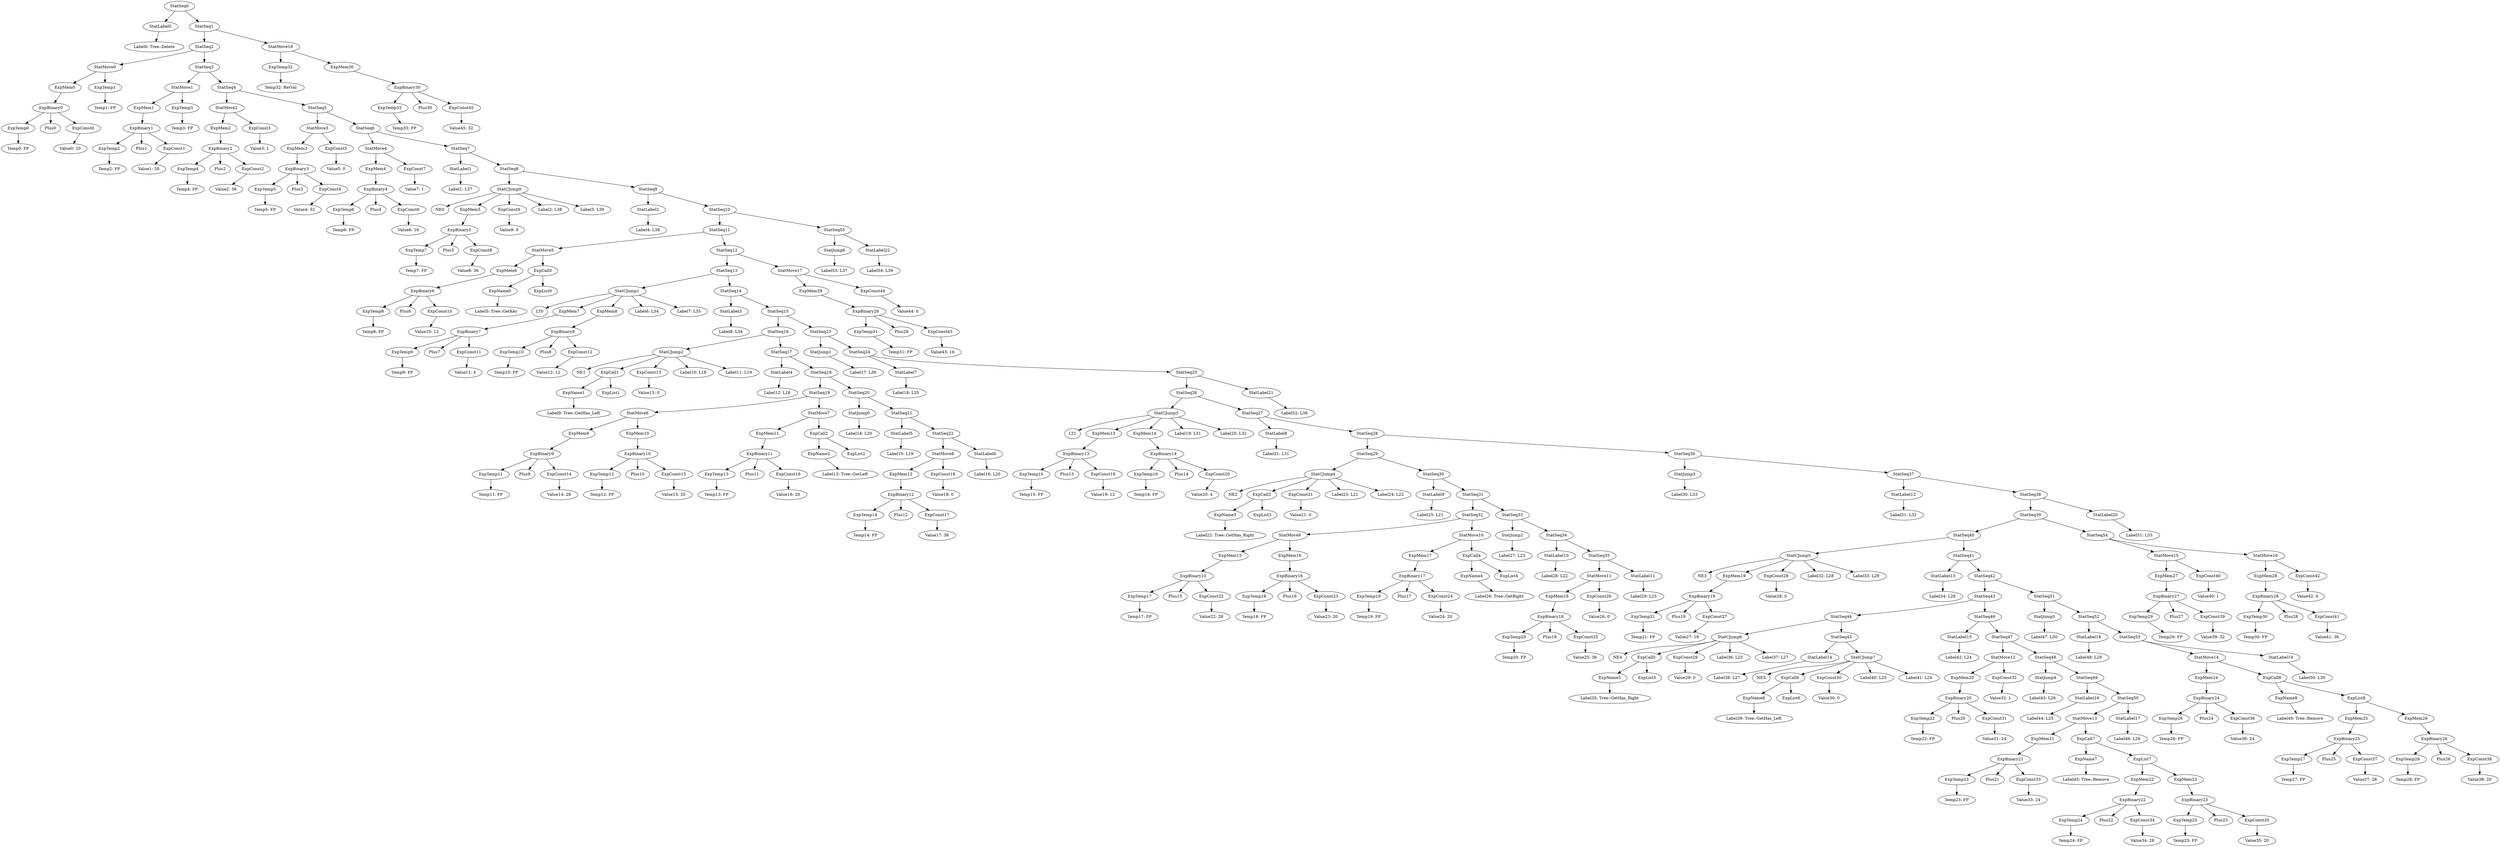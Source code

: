 digraph {
	ordering = out;
	ExpMem30 -> ExpBinary30;
	ExpBinary30 -> ExpTemp33;
	ExpBinary30 -> Plus30;
	ExpBinary30 -> ExpConst45;
	StatMove18 -> ExpTemp32;
	StatMove18 -> ExpMem30;
	ExpTemp32 -> "Temp32: RetVal";
	ExpConst44 -> "Value44: 0";
	ExpMem29 -> ExpBinary29;
	ExpConst43 -> "Value43: 16";
	StatLabel21 -> "Label52: L36";
	StatSeq38 -> StatSeq39;
	StatSeq38 -> StatLabel20;
	StatMove17 -> ExpMem29;
	StatMove17 -> ExpConst44;
	ExpConst42 -> "Value42: 0";
	ExpBinary28 -> ExpTemp30;
	ExpBinary28 -> Plus28;
	ExpBinary28 -> ExpConst41;
	ExpTemp30 -> "Temp30: FP";
	ExpConst40 -> "Value40: 1";
	StatMove15 -> ExpMem27;
	StatMove15 -> ExpConst40;
	ExpMem27 -> ExpBinary27;
	ExpConst39 -> "Value39: 32";
	ExpTemp29 -> "Temp29: FP";
	StatSeq39 -> StatSeq40;
	StatSeq39 -> StatSeq54;
	StatLabel19 -> "Label50: L30";
	StatSeq53 -> StatMove14;
	StatSeq53 -> StatLabel19;
	ExpConst38 -> "Value38: 20";
	ExpBinary26 -> ExpTemp28;
	ExpBinary26 -> Plus26;
	ExpBinary26 -> ExpConst38;
	ExpList8 -> ExpMem25;
	ExpList8 -> ExpMem26;
	ExpMem25 -> ExpBinary25;
	ExpConst37 -> "Value37: 28";
	ExpTemp27 -> "Temp27: FP";
	ExpCall8 -> ExpName8;
	ExpCall8 -> ExpList8;
	StatMove14 -> ExpMem24;
	StatMove14 -> ExpCall8;
	ExpMem24 -> ExpBinary24;
	ExpTemp26 -> "Temp26: FP";
	StatSeq51 -> StatJump5;
	StatSeq51 -> StatSeq52;
	StatSeq50 -> StatMove13;
	StatSeq50 -> StatLabel17;
	ExpBinary25 -> ExpTemp27;
	ExpBinary25 -> Plus25;
	ExpBinary25 -> ExpConst37;
	ExpMem23 -> ExpBinary23;
	ExpConst35 -> "Value35: 20";
	StatMove16 -> ExpMem28;
	StatMove16 -> ExpConst42;
	ExpBinary23 -> ExpTemp25;
	ExpBinary23 -> Plus23;
	ExpBinary23 -> ExpConst35;
	ExpTemp25 -> "Temp25: FP";
	ExpList7 -> ExpMem22;
	ExpList7 -> ExpMem23;
	ExpTemp33 -> "Temp33: FP";
	ExpBinary22 -> ExpTemp24;
	ExpBinary22 -> Plus22;
	ExpBinary22 -> ExpConst34;
	ExpTemp31 -> "Temp31: FP";
	ExpTemp24 -> "Temp24: FP";
	ExpCall7 -> ExpName7;
	ExpCall7 -> ExpList7;
	ExpName7 -> "Label45: Tree::Remove";
	StatMove13 -> ExpMem21;
	StatMove13 -> ExpCall7;
	ExpTemp23 -> "Temp23: FP";
	StatMove11 -> ExpMem18;
	StatMove11 -> ExpConst26;
	ExpTemp10 -> "Temp10: FP";
	ExpCall6 -> ExpName6;
	ExpCall6 -> ExpList6;
	ExpConst30 -> "Value30: 0";
	ExpBinary10 -> ExpTemp12;
	ExpBinary10 -> Plus10;
	ExpBinary10 -> ExpConst15;
	StatSeq16 -> StatCJump2;
	StatSeq16 -> StatSeq17;
	StatSeq7 -> StatLabel1;
	StatSeq7 -> StatSeq8;
	ExpConst27 -> "Value27: 16";
	ExpTemp13 -> "Temp13: FP";
	StatJump0 -> "Label14: L20";
	ExpName1 -> "Label9: Tree::GetHas_Left";
	ExpConst11 -> "Value11: 4";
	ExpBinary15 -> ExpTemp17;
	ExpBinary15 -> Plus15;
	ExpBinary15 -> ExpConst22;
	StatSeq20 -> StatJump0;
	StatSeq20 -> StatSeq21;
	ExpBinary24 -> ExpTemp26;
	ExpBinary24 -> Plus24;
	ExpBinary24 -> ExpConst36;
	ExpBinary9 -> ExpTemp11;
	ExpBinary9 -> Plus9;
	ExpBinary9 -> ExpConst14;
	StatSeq48 -> StatJump4;
	StatSeq48 -> StatSeq49;
	ExpCall4 -> ExpName4;
	ExpCall4 -> ExpList4;
	StatJump3 -> "Label30: L33";
	ExpConst34 -> "Value34: 28";
	StatCJump1 -> LT0;
	StatCJump1 -> ExpMem7;
	StatCJump1 -> ExpMem8;
	StatCJump1 -> "Label6: L34";
	StatCJump1 -> "Label7: L35";
	ExpCall3 -> ExpName3;
	ExpCall3 -> ExpList3;
	ExpConst25 -> "Value25: 36";
	ExpName0 -> "Label5: Tree::GetKey";
	StatJump5 -> "Label47: L30";
	StatLabel17 -> "Label46: L26";
	ExpConst8 -> "Value8: 36";
	ExpTemp20 -> "Temp20: FP";
	StatCJump2 -> NE1;
	StatCJump2 -> ExpCall1;
	StatCJump2 -> ExpConst13;
	StatCJump2 -> "Label10: L18";
	StatCJump2 -> "Label11: L19";
	ExpTemp16 -> "Temp16: FP";
	ExpBinary6 -> ExpTemp8;
	ExpBinary6 -> Plus6;
	ExpBinary6 -> ExpConst10;
	ExpConst12 -> "Value12: 12";
	ExpTemp8 -> "Temp8: FP";
	ExpMem15 -> ExpBinary15;
	ExpConst32 -> "Value32: 1";
	StatLabel18 -> "Label48: L29";
	ExpCall0 -> ExpName0;
	ExpCall0 -> ExpList0;
	StatSeq9 -> StatLabel2;
	StatSeq9 -> StatSeq10;
	StatLabel2 -> "Label4: L38";
	StatJump6 -> "Label53: L37";
	StatMove5 -> ExpMem6;
	StatMove5 -> ExpCall0;
	ExpConst14 -> "Value14: 28";
	ExpConst9 -> "Value9: 0";
	StatSeq12 -> StatSeq13;
	StatSeq12 -> StatMove17;
	ExpTemp4 -> "Temp4: FP";
	StatLabel5 -> "Label15: L19";
	StatSeq13 -> StatCJump1;
	StatSeq13 -> StatSeq14;
	ExpConst3 -> "Value3: 1";
	ExpTemp17 -> "Temp17: FP";
	ExpBinary27 -> ExpTemp29;
	ExpBinary27 -> Plus27;
	ExpBinary27 -> ExpConst39;
	StatMove1 -> ExpMem1;
	StatMove1 -> ExpTemp3;
	StatSeq17 -> StatLabel4;
	StatSeq17 -> StatSeq18;
	StatSeq1 -> StatSeq2;
	StatSeq1 -> StatMove18;
	StatSeq30 -> StatLabel9;
	StatSeq30 -> StatSeq31;
	ExpTemp19 -> "Temp19: FP";
	StatLabel4 -> "Label12: L18";
	StatSeq23 -> StatJump1;
	StatSeq23 -> StatSeq24;
	ExpConst36 -> "Value36: 24";
	StatSeq5 -> StatMove3;
	StatSeq5 -> StatSeq6;
	ExpMem6 -> ExpBinary6;
	ExpConst16 -> "Value16: 20";
	StatCJump0 -> NE0;
	StatCJump0 -> ExpMem5;
	StatCJump0 -> ExpConst9;
	StatCJump0 -> "Label2: L38";
	StatCJump0 -> "Label3: L39";
	ExpConst41 -> "Value41: 36";
	ExpConst1 -> "Value1: 28";
	StatLabel12 -> "Label31: L32";
	ExpBinary0 -> ExpTemp0;
	ExpBinary0 -> Plus0;
	ExpBinary0 -> ExpConst0;
	ExpBinary11 -> ExpTemp13;
	ExpBinary11 -> Plus11;
	ExpBinary11 -> ExpConst16;
	StatSeq54 -> StatMove15;
	StatSeq54 -> StatMove16;
	ExpConst15 -> "Value15: 20";
	ExpConst13 -> "Value13: 0";
	ExpMem7 -> ExpBinary7;
	ExpConst45 -> "Value45: 32";
	ExpBinary3 -> ExpTemp5;
	ExpBinary3 -> Plus3;
	ExpBinary3 -> ExpConst4;
	StatSeq3 -> StatMove1;
	StatSeq3 -> StatSeq4;
	ExpBinary14 -> ExpTemp16;
	ExpBinary14 -> Plus14;
	ExpBinary14 -> ExpConst20;
	StatMove0 -> ExpMem0;
	StatMove0 -> ExpTemp1;
	ExpTemp12 -> "Temp12: FP";
	ExpMem21 -> ExpBinary21;
	ExpConst23 -> "Value23: 20";
	StatSeq42 -> StatSeq43;
	StatSeq42 -> StatSeq51;
	StatSeq11 -> StatMove5;
	StatSeq11 -> StatSeq12;
	ExpMem2 -> ExpBinary2;
	StatJump1 -> "Label17: L36";
	StatLabel1 -> "Label1: L37";
	StatMove7 -> ExpMem11;
	StatMove7 -> ExpCall2;
	ExpTemp7 -> "Temp7: FP";
	ExpTemp0 -> "Temp0: FP";
	ExpMem8 -> ExpBinary8;
	StatSeq6 -> StatMove4;
	StatSeq6 -> StatSeq7;
	StatSeq8 -> StatCJump0;
	StatSeq8 -> StatSeq9;
	ExpTemp11 -> "Temp11: FP";
	StatSeq0 -> StatLabel0;
	StatSeq0 -> StatSeq1;
	ExpTemp1 -> "Temp1: FP";
	ExpBinary4 -> ExpTemp6;
	ExpBinary4 -> Plus4;
	ExpBinary4 -> ExpConst6;
	StatSeq55 -> StatJump6;
	StatSeq55 -> StatLabel22;
	ExpTemp5 -> "Temp5: FP";
	ExpBinary17 -> ExpTemp19;
	ExpBinary17 -> Plus17;
	ExpBinary17 -> ExpConst24;
	ExpMem16 -> ExpBinary16;
	ExpBinary2 -> ExpTemp4;
	ExpBinary2 -> Plus2;
	ExpBinary2 -> ExpConst2;
	ExpName2 -> "Label13: Tree::GetLeft";
	ExpMem28 -> ExpBinary28;
	ExpName8 -> "Label49: Tree::Remove";
	StatMove2 -> ExpMem2;
	StatMove2 -> ExpConst3;
	ExpBinary13 -> ExpTemp15;
	ExpBinary13 -> Plus13;
	ExpBinary13 -> ExpConst19;
	ExpTemp2 -> "Temp2: FP";
	StatLabel11 -> "Label29: L23";
	ExpBinary1 -> ExpTemp2;
	ExpBinary1 -> Plus1;
	ExpBinary1 -> ExpConst1;
	ExpConst10 -> "Value10: 12";
	ExpMem26 -> ExpBinary26;
	StatLabel16 -> "Label44: L25";
	StatSeq4 -> StatMove2;
	StatSeq4 -> StatSeq5;
	ExpMem0 -> ExpBinary0;
	ExpMem1 -> ExpBinary1;
	ExpConst31 -> "Value31: 24";
	ExpMem9 -> ExpBinary9;
	ExpConst6 -> "Value6: 16";
	ExpCall2 -> ExpName2;
	ExpCall2 -> ExpList2;
	ExpConst2 -> "Value2: 36";
	StatSeq52 -> StatLabel18;
	StatSeq52 -> StatSeq53;
	ExpMem3 -> ExpBinary3;
	StatSeq25 -> StatSeq26;
	StatSeq25 -> StatLabel21;
	StatMove3 -> ExpMem3;
	StatMove3 -> ExpConst5;
	StatLabel0 -> "Label0: Tree::Delete";
	ExpConst24 -> "Value24: 20";
	ExpBinary8 -> ExpTemp10;
	ExpBinary8 -> Plus8;
	ExpBinary8 -> ExpConst12;
	ExpConst5 -> "Value5: 0";
	StatSeq26 -> StatCJump3;
	StatSeq26 -> StatSeq27;
	ExpConst0 -> "Value0: 20";
	ExpConst4 -> "Value4: 32";
	ExpBinary7 -> ExpTemp9;
	ExpBinary7 -> Plus7;
	ExpBinary7 -> ExpConst11;
	ExpBinary5 -> ExpTemp7;
	ExpBinary5 -> Plus5;
	ExpBinary5 -> ExpConst8;
	StatSeq21 -> StatLabel5;
	StatSeq21 -> StatSeq22;
	StatLabel6 -> "Label16: L20";
	ExpTemp14 -> "Temp14: FP";
	ExpConst19 -> "Value19: 12";
	StatSeq45 -> StatLabel14;
	StatSeq45 -> StatCJump7;
	StatMove12 -> ExpMem20;
	StatMove12 -> ExpConst32;
	StatMove6 -> ExpMem9;
	StatMove6 -> ExpMem10;
	ExpBinary12 -> ExpTemp14;
	ExpBinary12 -> Plus12;
	ExpBinary12 -> ExpConst17;
	ExpConst26 -> "Value26: 0";
	ExpConst18 -> "Value18: 0";
	ExpName5 -> "Label35: Tree::GetHas_Right";
	ExpConst17 -> "Value17: 36";
	ExpMem12 -> ExpBinary12;
	StatLabel7 -> "Label18: L35";
	StatSeq19 -> StatMove6;
	StatSeq19 -> StatMove7;
	StatSeq22 -> StatMove8;
	StatSeq22 -> StatLabel6;
	StatSeq33 -> StatJump2;
	StatSeq33 -> StatSeq34;
	StatSeq15 -> StatSeq16;
	StatSeq15 -> StatSeq23;
	StatSeq49 -> StatLabel16;
	StatSeq49 -> StatSeq50;
	ExpBinary21 -> ExpTemp23;
	ExpBinary21 -> Plus21;
	ExpBinary21 -> ExpConst33;
	StatCJump3 -> LT1;
	StatCJump3 -> ExpMem13;
	StatCJump3 -> ExpMem14;
	StatCJump3 -> "Label19: L31";
	StatCJump3 -> "Label20: L32";
	ExpTemp15 -> "Temp15: FP";
	StatSeq14 -> StatLabel3;
	StatSeq14 -> StatSeq15;
	StatCJump4 -> NE2;
	StatCJump4 -> ExpCall3;
	StatCJump4 -> ExpConst21;
	StatCJump4 -> "Label23: L21";
	StatCJump4 -> "Label24: L22";
	ExpMem13 -> ExpBinary13;
	StatSeq31 -> StatSeq32;
	StatSeq31 -> StatSeq33;
	ExpMem14 -> ExpBinary14;
	ExpTemp9 -> "Temp9: FP";
	StatSeq27 -> StatLabel8;
	StatSeq27 -> StatSeq28;
	ExpName3 -> "Label22: Tree::GetHas_Right";
	ExpConst33 -> "Value33: 24";
	ExpConst21 -> "Value21: 0";
	ExpConst20 -> "Value20: 4";
	StatSeq29 -> StatCJump4;
	StatSeq29 -> StatSeq30;
	ExpBinary29 -> ExpTemp31;
	ExpBinary29 -> Plus29;
	ExpBinary29 -> ExpConst43;
	StatLabel9 -> "Label25: L21";
	ExpConst22 -> "Value22: 28";
	StatSeq34 -> StatLabel10;
	StatSeq34 -> StatSeq35;
	StatMove4 -> ExpMem4;
	StatMove4 -> ExpConst7;
	StatMove9 -> ExpMem15;
	StatMove9 -> ExpMem16;
	ExpBinary16 -> ExpTemp18;
	ExpBinary16 -> Plus16;
	ExpBinary16 -> ExpConst23;
	ExpTemp18 -> "Temp18: FP";
	ExpConst28 -> "Value28: 0";
	ExpTemp22 -> "Temp22: FP";
	ExpMem17 -> ExpBinary17;
	ExpMem4 -> ExpBinary4;
	StatMove10 -> ExpMem17;
	StatMove10 -> ExpCall4;
	ExpName4 -> "Label26: Tree::GetRight";
	StatCJump7 -> NE5;
	StatCJump7 -> ExpCall6;
	StatCJump7 -> ExpConst30;
	StatCJump7 -> "Label40: L25";
	StatCJump7 -> "Label41: L24";
	StatJump2 -> "Label27: L23";
	StatLabel10 -> "Label28: L22";
	StatSeq37 -> StatLabel12;
	StatSeq37 -> StatSeq38;
	ExpTemp3 -> "Temp3: FP";
	ExpTemp6 -> "Temp6: FP";
	StatLabel8 -> "Label21: L31";
	ExpBinary18 -> ExpTemp20;
	ExpBinary18 -> Plus18;
	ExpBinary18 -> ExpConst25;
	ExpMem11 -> ExpBinary11;
	StatSeq36 -> StatJump3;
	StatSeq36 -> StatSeq37;
	ExpMem18 -> ExpBinary18;
	StatSeq35 -> StatMove11;
	StatSeq35 -> StatLabel11;
	StatSeq28 -> StatSeq29;
	StatSeq28 -> StatSeq36;
	StatLabel20 -> "Label51: L33";
	ExpCall1 -> ExpName1;
	ExpCall1 -> ExpList1;
	ExpMem19 -> ExpBinary19;
	StatCJump5 -> NE3;
	StatCJump5 -> ExpMem19;
	StatCJump5 -> ExpConst28;
	StatCJump5 -> "Label32: L28";
	StatCJump5 -> "Label33: L29";
	ExpConst7 -> "Value7: 1";
	ExpTemp21 -> "Temp21: FP";
	StatLabel22 -> "Label54: L39";
	ExpBinary19 -> ExpTemp21;
	ExpBinary19 -> Plus19;
	ExpBinary19 -> ExpConst27;
	StatSeq40 -> StatCJump5;
	StatSeq40 -> StatSeq41;
	StatSeq2 -> StatMove0;
	StatSeq2 -> StatSeq3;
	StatLabel13 -> "Label34: L28";
	StatSeq18 -> StatSeq19;
	StatSeq18 -> StatSeq20;
	StatLabel3 -> "Label8: L34";
	StatSeq41 -> StatLabel13;
	StatSeq41 -> StatSeq42;
	StatCJump6 -> NE4;
	StatCJump6 -> ExpCall5;
	StatCJump6 -> ExpConst29;
	StatCJump6 -> "Label36: L25";
	StatCJump6 -> "Label37: L27";
	ExpCall5 -> ExpName5;
	ExpCall5 -> ExpList5;
	ExpConst29 -> "Value29: 0";
	ExpMem22 -> ExpBinary22;
	ExpMem5 -> ExpBinary5;
	StatSeq44 -> StatCJump6;
	StatSeq44 -> StatSeq45;
	StatSeq10 -> StatSeq11;
	StatSeq10 -> StatSeq55;
	StatLabel14 -> "Label38: L27";
	ExpName6 -> "Label39: Tree::GetHas_Left";
	StatSeq43 -> StatSeq44;
	StatSeq43 -> StatSeq46;
	StatLabel15 -> "Label42: L24";
	StatSeq24 -> StatLabel7;
	StatSeq24 -> StatSeq25;
	StatSeq46 -> StatLabel15;
	StatSeq46 -> StatSeq47;
	ExpTemp28 -> "Temp28: FP";
	StatMove8 -> ExpMem12;
	StatMove8 -> ExpConst18;
	StatSeq32 -> StatMove9;
	StatSeq32 -> StatMove10;
	ExpBinary20 -> ExpTemp22;
	ExpBinary20 -> Plus20;
	ExpBinary20 -> ExpConst31;
	ExpMem20 -> ExpBinary20;
	StatSeq47 -> StatMove12;
	StatSeq47 -> StatSeq48;
	ExpMem10 -> ExpBinary10;
	StatJump4 -> "Label43: L26";
}

